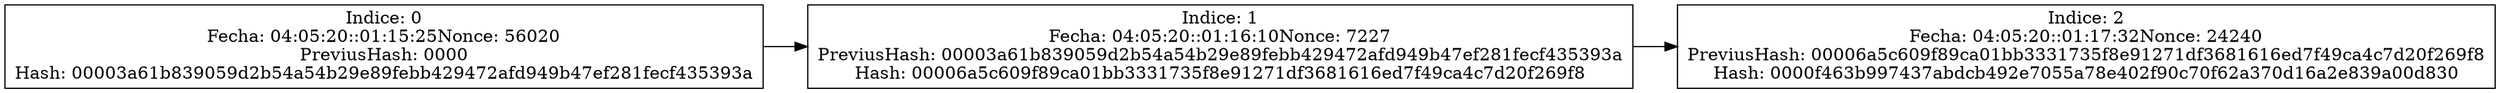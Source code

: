 digraph g{
 rankdir = LR;
node [shape = box];
"Indice: 0\nFecha: 04:05:20::01:15:25\Nonce: 56020\nPreviusHash: 0000\nHash: 00003a61b839059d2b54a54b29e89febb429472afd949b47ef281fecf435393a" -> "Indice: 1\nFecha: 04:05:20::01:16:10\Nonce: 7227\nPreviusHash: 00003a61b839059d2b54a54b29e89febb429472afd949b47ef281fecf435393a\nHash: 00006a5c609f89ca01bb3331735f8e91271df3681616ed7f49ca4c7d20f269f8""Indice: 1\nFecha: 04:05:20::01:16:10\Nonce: 7227\nPreviusHash: 00003a61b839059d2b54a54b29e89febb429472afd949b47ef281fecf435393a\nHash: 00006a5c609f89ca01bb3331735f8e91271df3681616ed7f49ca4c7d20f269f8" -> "Indice: 2\nFecha: 04:05:20::01:17:32\Nonce: 24240\nPreviusHash: 00006a5c609f89ca01bb3331735f8e91271df3681616ed7f49ca4c7d20f269f8\nHash: 0000f463b997437abdcb492e7055a78e402f90c70f62a370d16a2e839a00d830"
}